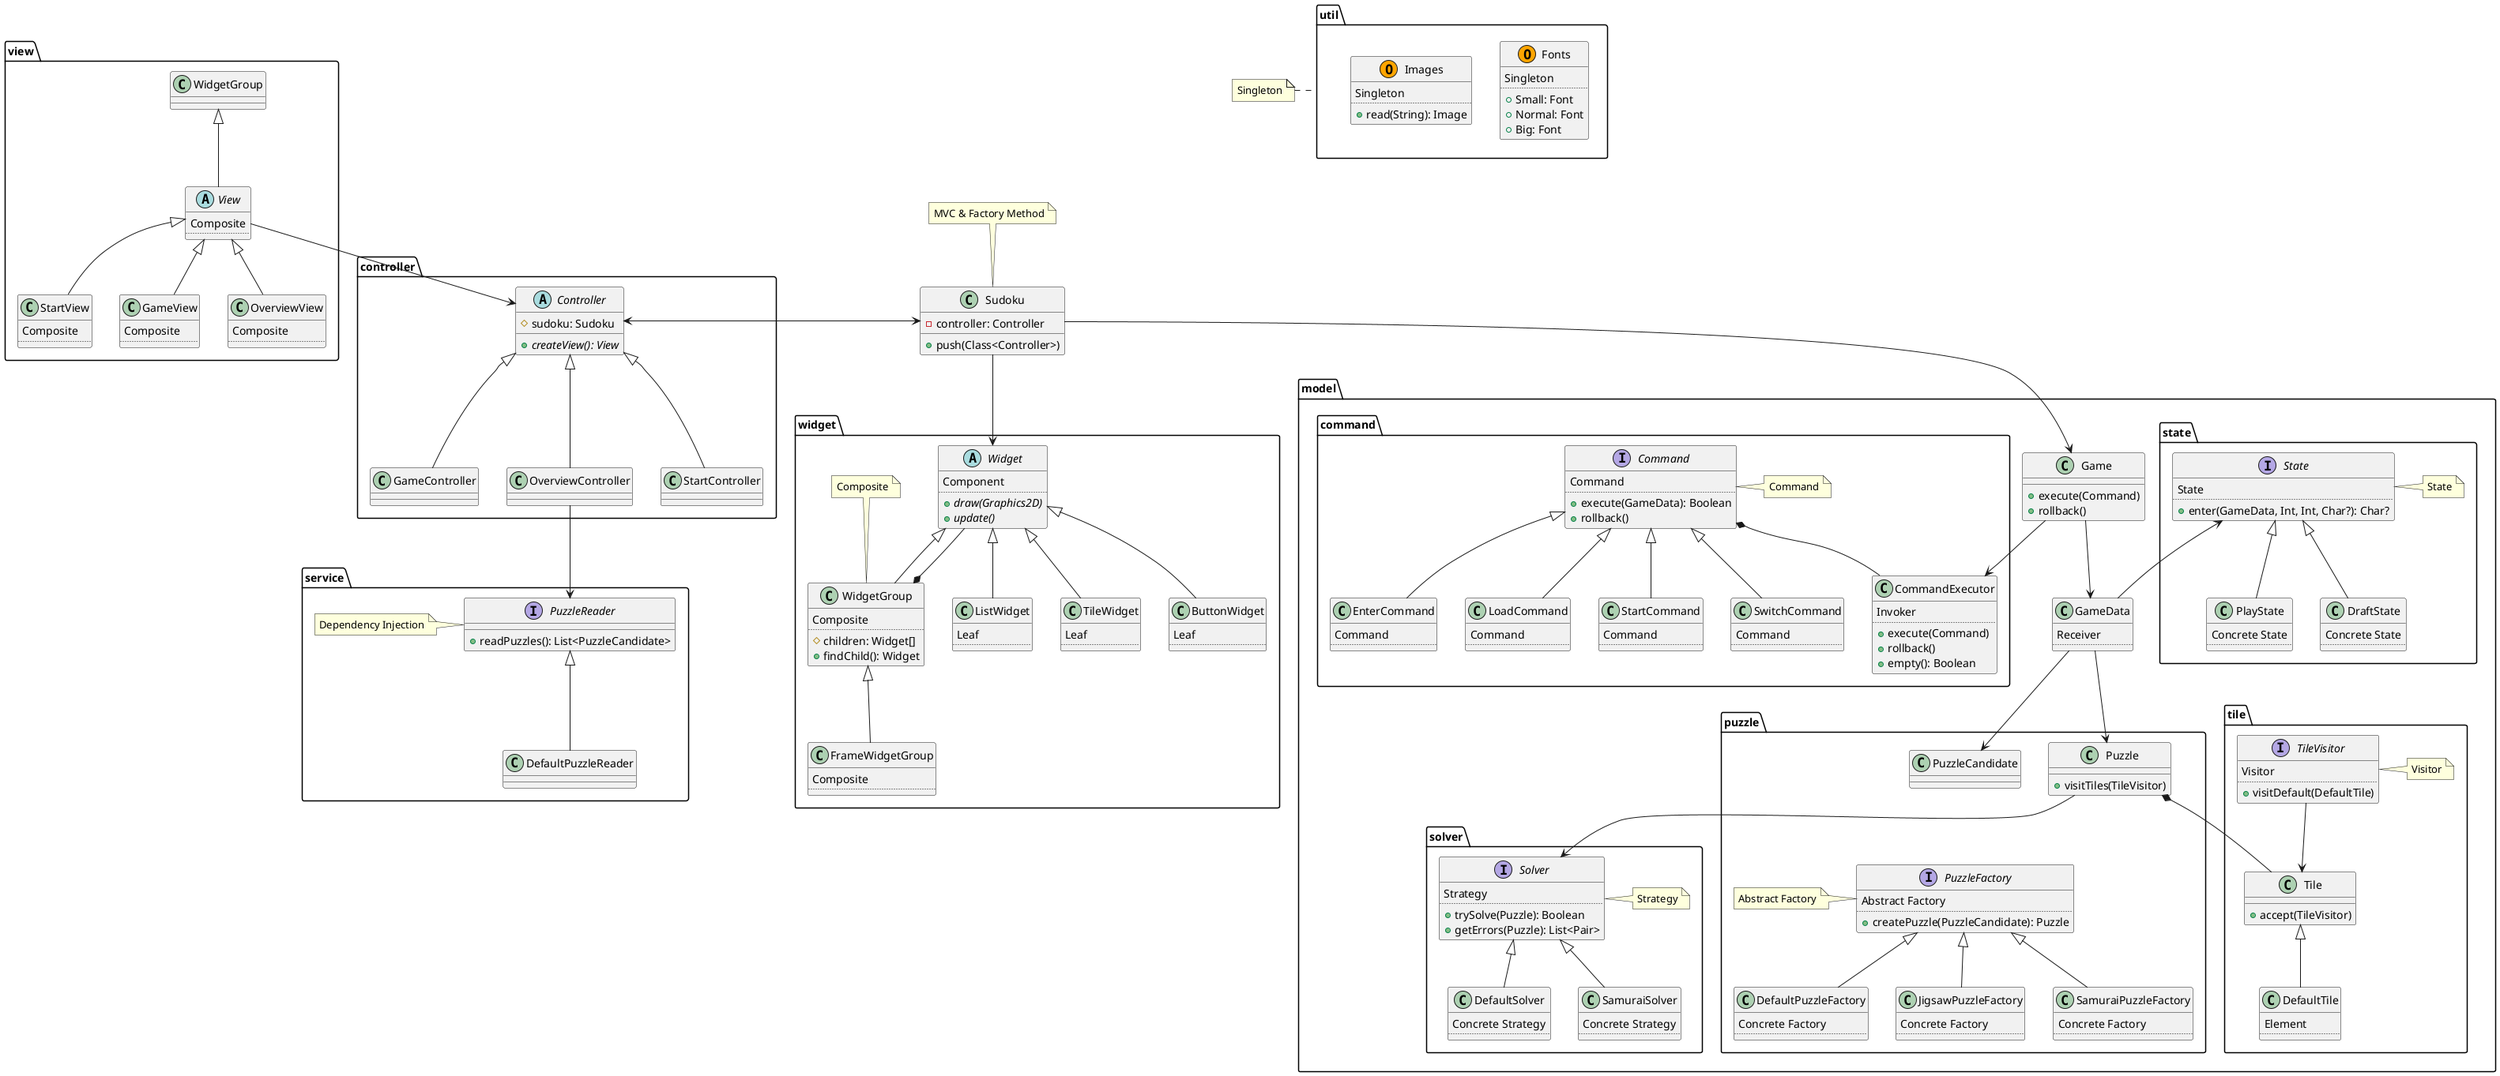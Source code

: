@startuml
package service {
  interface PuzzleReader {
    +readPuzzles(): List<PuzzleCandidate>
  }

  class DefaultPuzzleReader extends PuzzleReader

  note left of PuzzleReader: Dependency Injection
}

package controller {
  abstract class Controller {
    #sudoku: Sudoku
    {abstract} +createView(): View
  }

  class OverviewController extends Controller
  class StartController extends Controller
  class GameController extends Controller

  OverviewController --> PuzzleReader
}

package widget {
  abstract class Widget {
    Component
    ..
    {abstract} +draw(Graphics2D)
    {abstract} +update()
  }

  class WidgetGroup extends Widget {
    Composite
    ..
    #children: Widget[]
    +findChild(): Widget
  }

  class ButtonWidget extends Widget {
    Leaf
    ..
  }

  class ListWidget extends Widget {
    Leaf
    ..
  }

  class TileWidget extends Widget {
    Leaf
    ..
  }

  class FrameWidgetGroup extends WidgetGroup {
    Composite
    ..
  }

  WidgetGroup *-- Widget

  note top of WidgetGroup: Composite
}

package view {
  abstract class View extends WidgetGroup {
    Composite
    ..
  }

  class OverviewView extends View {
    Composite
    ..
  }

  class StartView extends View {
    Composite
    ..
  }

  class GameView extends View {
    Composite
    ..
  }

  View --> Controller
}

package model {
  class Game {
    +execute(Command)
    +rollback()
  }

  class GameData {
    Receiver
    ..
  }

  package command {
    interface Command {
      Command
      ..
      +execute(GameData): Boolean
      +rollback()
    }

    class CommandExecutor {
      Invoker
      ..
      +execute(Command)
      +rollback()
      +empty(): Boolean
    }

    class EnterCommand extends Command {
      Command
      ..
    }

    class LoadCommand extends Command {
      Command
      ..
    }

    class StartCommand extends Command {
      Command
      ..
    }

    class SwitchCommand extends Command {
      Command
      ..
    }

    Command *-- CommandExecutor

    note right of Command: Command
  }

  package tile {
    class Tile {
      +accept(TileVisitor)
    }

    class DefaultTile extends Tile {
      Element
      ..
    }

    interface TileVisitor {
      Visitor
      ..
      +visitDefault(DefaultTile)
    }

    TileVisitor --> Tile

    note right of TileVisitor: Visitor
  }

  package solver {
    interface Solver {
      Strategy
      ..
      +trySolve(Puzzle): Boolean
      +getErrors(Puzzle): List<Pair>
    }

    class DefaultSolver extends Solver {
      Concrete Strategy
      ..
    }

    class SamuraiSolver extends Solver {
      Concrete Strategy
      ..
    }

    note right of Solver: Strategy
  }

  package puzzle {
    class Puzzle {
      +visitTiles(TileVisitor)
    }

    class PuzzleCandidate

    interface PuzzleFactory {
      Abstract Factory
      ..
      +createPuzzle(PuzzleCandidate): Puzzle
    }

    class DefaultPuzzleFactory extends PuzzleFactory {
      Concrete Factory
      ..
    }

    class JigsawPuzzleFactory extends PuzzleFactory {
      Concrete Factory
      ..
    }

    class SamuraiPuzzleFactory extends PuzzleFactory {
      Concrete Factory
      ..
    }

    Puzzle *-- Tile
    Puzzle --> Solver

    PuzzleCandidate -d[hidden]-> PuzzleFactory

    note left of PuzzleFactory: Abstract Factory
  }

  package state {
    interface State {
      State
      ..
      +enter(GameData, Int, Int, Char?): Char?
    }

    class PlayState extends State {
      Concrete State
      ..
    }

    class DraftState extends State {
      Concrete State
      ..
    }

    note right of State: State
  }

  Game --> GameData
  Game --> CommandExecutor
  GameData --> Puzzle
  GameData --> PuzzleCandidate
  GameData -u-> State
}

package util {
  class Fonts << (O,orange) >> {
    Singleton
    ..
    +Small: Font
    +Normal: Font
    +Big: Font
  }

  class Images << (O,orange) >> {
    Singleton
    ..
    +read(String): Image
  }
}

note left of util: Singleton

class Sudoku {
  -controller: Controller
  +push(Class<Controller>)
}

Sudoku --> Game
Sudoku <-> Controller
Sudoku --> Widget

note top of Sudoku: MVC & Factory Method
@enduml
